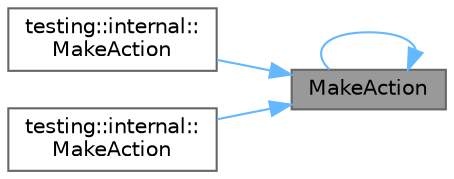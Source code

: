 digraph "MakeAction"
{
 // LATEX_PDF_SIZE
  bgcolor="transparent";
  edge [fontname=Helvetica,fontsize=10,labelfontname=Helvetica,labelfontsize=10];
  node [fontname=Helvetica,fontsize=10,shape=box,height=0.2,width=0.4];
  rankdir="RL";
  Node1 [id="Node000001",label="MakeAction",height=0.2,width=0.4,color="gray40", fillcolor="grey60", style="filled", fontcolor="black",tooltip=" "];
  Node1 -> Node2 [id="edge1_Node000001_Node000002",dir="back",color="steelblue1",style="solid",tooltip=" "];
  Node2 [id="Node000002",label="testing::internal::\lMakeAction",height=0.2,width=0.4,color="grey40", fillcolor="white", style="filled",URL="$namespacetesting_1_1internal.html#a48cdf44b99491f8b27e2cefc82f01263",tooltip=" "];
  Node1 -> Node3 [id="edge2_Node000001_Node000003",dir="back",color="steelblue1",style="solid",tooltip=" "];
  Node3 [id="Node000003",label="testing::internal::\lMakeAction",height=0.2,width=0.4,color="grey40", fillcolor="white", style="filled",URL="$namespacetesting_1_1internal.html#aa1f2bed4214fa7961ae46cd84506a13b",tooltip=" "];
  Node1 -> Node1 [id="edge3_Node000001_Node000001",dir="back",color="steelblue1",style="solid",tooltip=" "];
}
